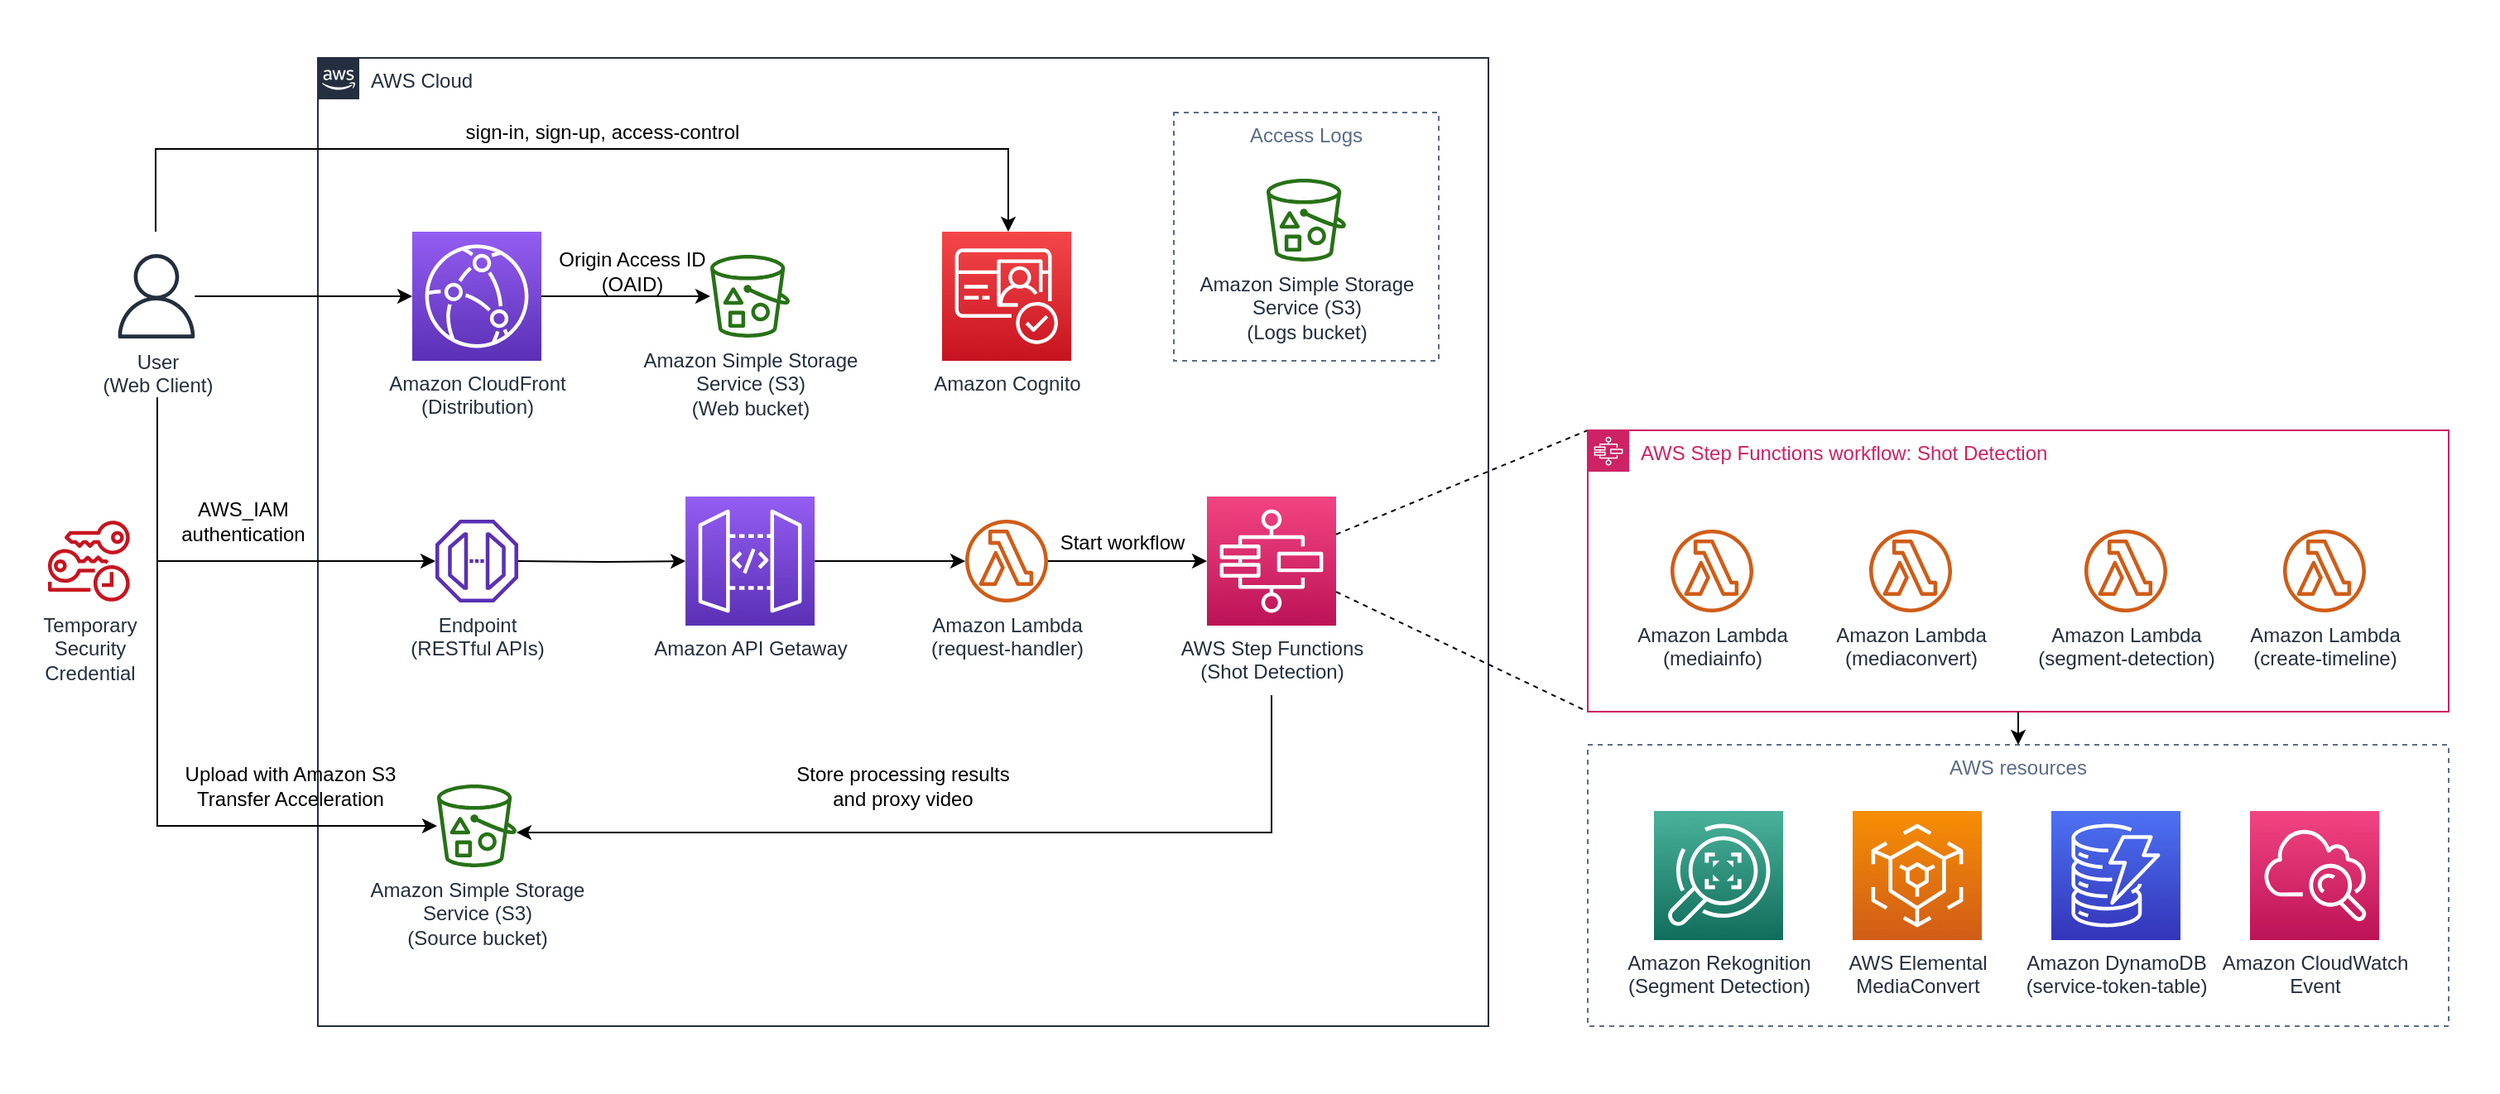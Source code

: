 <mxfile version="12.4.8" type="device" pages="4"><diagram id="g7PmM7MKQUHygIA_ZsRm" name="architecture"><mxGraphModel dx="2036" dy="566" grid="1" gridSize="10" guides="1" tooltips="1" connect="1" arrows="1" fold="1" page="1" pageScale="1" pageWidth="850" pageHeight="1100" math="0" shadow="0"><root><mxCell id="0"/><mxCell id="1" parent="0"/><mxCell id="hk7vDfr0uYJjA8-gVuU9-46" value="" style="rounded=0;whiteSpace=wrap;html=1;shadow=0;strokeColor=none;" parent="1" vertex="1"><mxGeometry x="-289" y="180" width="1509" height="660" as="geometry"/></mxCell><mxCell id="hk7vDfr0uYJjA8-gVuU9-10" value="AWS Cloud" style="points=[[0,0],[0.25,0],[0.5,0],[0.75,0],[1,0],[1,0.25],[1,0.5],[1,0.75],[1,1],[0.75,1],[0.5,1],[0.25,1],[0,1],[0,0.75],[0,0.5],[0,0.25]];outlineConnect=0;gradientColor=none;html=1;whiteSpace=wrap;fontSize=12;fontStyle=0;shape=mxgraph.aws4.group;grIcon=mxgraph.aws4.group_aws_cloud_alt;strokeColor=#232F3E;fillColor=none;verticalAlign=top;align=left;spacingLeft=30;fontColor=#232F3E;dashed=0;" parent="1" vertex="1"><mxGeometry x="-97" y="215" width="707" height="585" as="geometry"/></mxCell><mxCell id="hk7vDfr0uYJjA8-gVuU9-2" value="Amazon Simple Storage&lt;br&gt;Service (S3)&lt;br&gt;(Web bucket)" style="outlineConnect=0;fontColor=#232F3E;gradientColor=none;fillColor=#277116;strokeColor=none;dashed=0;verticalLabelPosition=bottom;verticalAlign=top;align=center;html=1;fontSize=12;fontStyle=0;aspect=fixed;pointerEvents=1;shape=mxgraph.aws4.bucket_with_objects;" parent="1" vertex="1"><mxGeometry x="140" y="334" width="48.08" height="50" as="geometry"/></mxCell><mxCell id="hk7vDfr0uYJjA8-gVuU9-32" style="edgeStyle=orthogonalEdgeStyle;rounded=0;orthogonalLoop=1;jettySize=auto;html=1;" parent="1" target="hk7vDfr0uYJjA8-gVuU9-18" edge="1"><mxGeometry relative="1" as="geometry"><mxPoint x="24" y="519" as="sourcePoint"/></mxGeometry></mxCell><mxCell id="hk7vDfr0uYJjA8-gVuU9-6" value="Temporary&lt;br&gt;Security&lt;br&gt;Credential" style="outlineConnect=0;fontColor=#232F3E;gradientColor=none;fillColor=#C7131F;strokeColor=none;dashed=0;verticalLabelPosition=bottom;verticalAlign=top;align=center;html=1;fontSize=12;fontStyle=0;aspect=fixed;pointerEvents=1;shape=mxgraph.aws4.temporary_security_credential;" parent="1" vertex="1"><mxGeometry x="-260" y="494" width="49.36" height="50" as="geometry"/></mxCell><mxCell id="hk7vDfr0uYJjA8-gVuU9-38" style="edgeStyle=orthogonalEdgeStyle;rounded=0;orthogonalLoop=1;jettySize=auto;html=1;" parent="1" source="hk7vDfr0uYJjA8-gVuU9-9" edge="1"><mxGeometry relative="1" as="geometry"><mxPoint x="440" y="519" as="targetPoint"/></mxGeometry></mxCell><mxCell id="hk7vDfr0uYJjA8-gVuU9-9" value="Amazon Lambda&lt;br&gt;(request-handler)" style="outlineConnect=0;fontColor=#232F3E;gradientColor=none;fillColor=#D05C17;strokeColor=none;dashed=0;verticalLabelPosition=bottom;verticalAlign=top;align=center;html=1;fontSize=12;fontStyle=0;aspect=fixed;pointerEvents=1;shape=mxgraph.aws4.lambda_function;" parent="1" vertex="1"><mxGeometry x="294" y="494" width="50" height="50" as="geometry"/></mxCell><mxCell id="hk7vDfr0uYJjA8-gVuU9-12" value="" style="group" parent="1" vertex="1" connectable="0"><mxGeometry x="420" y="248" width="160" height="150" as="geometry"/></mxCell><mxCell id="hk7vDfr0uYJjA8-gVuU9-5" value="Amazon Simple Storage&lt;br&gt;Service (S3)&lt;br&gt;(Logs bucket)" style="outlineConnect=0;fontColor=#232F3E;gradientColor=none;fillColor=#277116;strokeColor=none;dashed=0;verticalLabelPosition=bottom;verticalAlign=top;align=center;html=1;fontSize=12;fontStyle=0;aspect=fixed;pointerEvents=1;shape=mxgraph.aws4.bucket_with_objects;" parent="hk7vDfr0uYJjA8-gVuU9-12" vertex="1"><mxGeometry x="55.96" y="40" width="48.08" height="50" as="geometry"/></mxCell><mxCell id="hk7vDfr0uYJjA8-gVuU9-11" value="Access Logs" style="fillColor=none;strokeColor=#5A6C86;dashed=1;verticalAlign=top;fontStyle=0;fontColor=#5A6C86;" parent="hk7vDfr0uYJjA8-gVuU9-12" vertex="1"><mxGeometry width="160" height="150" as="geometry"/></mxCell><mxCell id="hk7vDfr0uYJjA8-gVuU9-14" value="Endpoint&lt;br&gt;(RESTful APIs)" style="outlineConnect=0;fontColor=#232F3E;gradientColor=none;fillColor=#5A30B5;strokeColor=none;dashed=0;verticalLabelPosition=bottom;verticalAlign=top;align=center;html=1;fontSize=12;fontStyle=0;aspect=fixed;pointerEvents=1;shape=mxgraph.aws4.endpoint;" parent="1" vertex="1"><mxGeometry x="-26" y="494" width="50" height="50" as="geometry"/></mxCell><mxCell id="hk7vDfr0uYJjA8-gVuU9-27" style="edgeStyle=orthogonalEdgeStyle;rounded=0;orthogonalLoop=1;jettySize=auto;html=1;" parent="1" source="hk7vDfr0uYJjA8-gVuU9-15" target="hk7vDfr0uYJjA8-gVuU9-2" edge="1"><mxGeometry relative="1" as="geometry"/></mxCell><mxCell id="hk7vDfr0uYJjA8-gVuU9-15" value="Amazon CloudFront&lt;br&gt;(Distribution)" style="outlineConnect=0;fontColor=#232F3E;gradientColor=#945DF2;gradientDirection=north;fillColor=#5A30B5;strokeColor=#ffffff;dashed=0;verticalLabelPosition=bottom;verticalAlign=top;align=center;html=1;fontSize=12;fontStyle=0;aspect=fixed;shape=mxgraph.aws4.resourceIcon;resIcon=mxgraph.aws4.cloudfront;" parent="1" vertex="1"><mxGeometry x="-40" y="320" width="78" height="78" as="geometry"/></mxCell><mxCell id="hk7vDfr0uYJjA8-gVuU9-37" style="edgeStyle=orthogonalEdgeStyle;rounded=0;orthogonalLoop=1;jettySize=auto;html=1;" parent="1" source="hk7vDfr0uYJjA8-gVuU9-18" target="hk7vDfr0uYJjA8-gVuU9-9" edge="1"><mxGeometry relative="1" as="geometry"/></mxCell><mxCell id="hk7vDfr0uYJjA8-gVuU9-18" value="Amazon API Getaway" style="outlineConnect=0;fontColor=#232F3E;gradientColor=#945DF2;gradientDirection=north;fillColor=#5A30B5;strokeColor=#ffffff;dashed=0;verticalLabelPosition=bottom;verticalAlign=top;align=center;html=1;fontSize=12;fontStyle=0;aspect=fixed;shape=mxgraph.aws4.resourceIcon;resIcon=mxgraph.aws4.api_gateway;" parent="1" vertex="1"><mxGeometry x="125.04" y="480" width="78" height="78" as="geometry"/></mxCell><mxCell id="hk7vDfr0uYJjA8-gVuU9-19" value="Amazon Cognito" style="outlineConnect=0;fontColor=#232F3E;gradientColor=#F54749;gradientDirection=north;fillColor=#C7131F;strokeColor=#ffffff;dashed=0;verticalLabelPosition=bottom;verticalAlign=top;align=center;html=1;fontSize=12;fontStyle=0;aspect=fixed;shape=mxgraph.aws4.resourceIcon;resIcon=mxgraph.aws4.cognito;" parent="1" vertex="1"><mxGeometry x="280" y="320" width="78" height="78" as="geometry"/></mxCell><mxCell id="hk7vDfr0uYJjA8-gVuU9-26" style="edgeStyle=orthogonalEdgeStyle;rounded=0;orthogonalLoop=1;jettySize=auto;html=1;" parent="1" source="hk7vDfr0uYJjA8-gVuU9-23" target="hk7vDfr0uYJjA8-gVuU9-15" edge="1"><mxGeometry relative="1" as="geometry"/></mxCell><mxCell id="hk7vDfr0uYJjA8-gVuU9-30" value="" style="edgeStyle=orthogonalEdgeStyle;rounded=0;orthogonalLoop=1;jettySize=auto;html=1;" parent="1" target="hk7vDfr0uYJjA8-gVuU9-19" edge="1"><mxGeometry relative="1" as="geometry"><mxPoint x="-195" y="320" as="sourcePoint"/><mxPoint x="-140" y="230" as="targetPoint"/><Array as="points"><mxPoint x="-195" y="270"/><mxPoint x="320" y="270"/></Array></mxGeometry></mxCell><mxCell id="hk7vDfr0uYJjA8-gVuU9-36" style="edgeStyle=orthogonalEdgeStyle;rounded=0;orthogonalLoop=1;jettySize=auto;html=1;" parent="1" target="hk7vDfr0uYJjA8-gVuU9-14" edge="1"><mxGeometry relative="1" as="geometry"><mxPoint x="-194" y="420" as="sourcePoint"/><Array as="points"><mxPoint x="-194" y="519"/></Array></mxGeometry></mxCell><mxCell id="hk7vDfr0uYJjA8-gVuU9-44" style="edgeStyle=orthogonalEdgeStyle;rounded=0;orthogonalLoop=1;jettySize=auto;html=1;" parent="1" target="hk7vDfr0uYJjA8-gVuU9-33" edge="1"><mxGeometry relative="1" as="geometry"><mxPoint x="-194" y="430" as="sourcePoint"/><Array as="points"><mxPoint x="-194" y="679"/></Array></mxGeometry></mxCell><mxCell id="hk7vDfr0uYJjA8-gVuU9-23" value="User&lt;br&gt;(Web Client)" style="outlineConnect=0;fontColor=#232F3E;gradientColor=none;fillColor=#232F3E;strokeColor=none;dashed=0;verticalLabelPosition=bottom;verticalAlign=top;align=center;html=1;fontSize=12;fontStyle=0;aspect=fixed;pointerEvents=1;shape=mxgraph.aws4.user;" parent="1" vertex="1"><mxGeometry x="-220" y="333.5" width="51" height="51" as="geometry"/></mxCell><mxCell id="hk7vDfr0uYJjA8-gVuU9-33" value="Amazon Simple Storage&lt;br&gt;Service (S3)&lt;br&gt;(Source bucket)" style="outlineConnect=0;fontColor=#232F3E;gradientColor=none;fillColor=#277116;strokeColor=none;dashed=0;verticalLabelPosition=bottom;verticalAlign=top;align=center;html=1;fontSize=12;fontStyle=0;aspect=fixed;pointerEvents=1;shape=mxgraph.aws4.bucket_with_objects;" parent="1" vertex="1"><mxGeometry x="-25.04" y="654" width="48.08" height="50" as="geometry"/></mxCell><mxCell id="hk7vDfr0uYJjA8-gVuU9-47" value="sign-in, sign-up, access-control" style="text;html=1;strokeColor=none;fillColor=none;align=center;verticalAlign=middle;whiteSpace=wrap;rounded=0;shadow=0;" parent="1" vertex="1"><mxGeometry x="-60" y="250" width="270" height="20" as="geometry"/></mxCell><mxCell id="hk7vDfr0uYJjA8-gVuU9-48" value="Origin Access ID&lt;br&gt;(OAID)" style="text;html=1;strokeColor=none;fillColor=none;align=center;verticalAlign=middle;whiteSpace=wrap;rounded=0;shadow=0;" parent="1" vertex="1"><mxGeometry x="38" y="334" width="110" height="20" as="geometry"/></mxCell><mxCell id="hk7vDfr0uYJjA8-gVuU9-50" value="AWS_IAM&lt;br&gt;authentication" style="text;html=1;strokeColor=none;fillColor=none;align=center;verticalAlign=middle;whiteSpace=wrap;rounded=0;shadow=0;" parent="1" vertex="1"><mxGeometry x="-187" y="480" width="90" height="30" as="geometry"/></mxCell><mxCell id="hk7vDfr0uYJjA8-gVuU9-51" value="Upload with Amazon S3 Transfer Acceleration" style="text;html=1;strokeColor=none;fillColor=none;align=center;verticalAlign=middle;whiteSpace=wrap;rounded=0;shadow=0;" parent="1" vertex="1"><mxGeometry x="-187" y="640" width="147" height="30" as="geometry"/></mxCell><mxCell id="hk7vDfr0uYJjA8-gVuU9-52" value="Start workflow" style="text;html=1;strokeColor=none;fillColor=none;align=center;verticalAlign=middle;whiteSpace=wrap;rounded=0;shadow=0;" parent="1" vertex="1"><mxGeometry x="344" y="492.5" width="90" height="30" as="geometry"/></mxCell><mxCell id="hk7vDfr0uYJjA8-gVuU9-54" value="Store processing results and proxy video" style="text;html=1;strokeColor=none;fillColor=none;align=center;verticalAlign=middle;whiteSpace=wrap;rounded=0;shadow=0;" parent="1" vertex="1"><mxGeometry x="183" y="640" width="147" height="30" as="geometry"/></mxCell><mxCell id="8N_jLe-al9D3hpJ5IYqV-3" style="edgeStyle=orthogonalEdgeStyle;rounded=0;orthogonalLoop=1;jettySize=auto;html=1;entryX=0.999;entryY=0.58;entryDx=0;entryDy=0;entryPerimeter=0;" parent="1" target="hk7vDfr0uYJjA8-gVuU9-33" edge="1"><mxGeometry relative="1" as="geometry"><mxPoint x="479" y="600" as="sourcePoint"/><Array as="points"><mxPoint x="479" y="683"/></Array></mxGeometry></mxCell><mxCell id="8N_jLe-al9D3hpJ5IYqV-2" value="AWS Step Functions&lt;br&gt;(Shot Detection)" style="outlineConnect=0;fontColor=#232F3E;gradientColor=#F34482;gradientDirection=north;fillColor=#BC1356;strokeColor=#ffffff;dashed=0;verticalLabelPosition=bottom;verticalAlign=top;align=center;html=1;fontSize=12;fontStyle=0;aspect=fixed;shape=mxgraph.aws4.resourceIcon;resIcon=mxgraph.aws4.step_functions;" parent="1" vertex="1"><mxGeometry x="440" y="480" width="78" height="78" as="geometry"/></mxCell><mxCell id="O5y08yLKzLmpcgH9cDe8-3" value="" style="endArrow=none;dashed=1;html=1;entryX=0;entryY=0;entryDx=0;entryDy=0;" parent="1" source="8N_jLe-al9D3hpJ5IYqV-2" target="8N_jLe-al9D3hpJ5IYqV-4" edge="1"><mxGeometry width="50" height="50" relative="1" as="geometry"><mxPoint x="560" y="500" as="sourcePoint"/><mxPoint x="610" y="450" as="targetPoint"/></mxGeometry></mxCell><mxCell id="O5y08yLKzLmpcgH9cDe8-4" value="" style="endArrow=none;dashed=1;html=1;entryX=0;entryY=1;entryDx=0;entryDy=0;" parent="1" source="8N_jLe-al9D3hpJ5IYqV-2" target="8N_jLe-al9D3hpJ5IYqV-4" edge="1"><mxGeometry width="50" height="50" relative="1" as="geometry"><mxPoint x="528" y="512.869" as="sourcePoint"/><mxPoint x="680" y="450" as="targetPoint"/></mxGeometry></mxCell><mxCell id="YYH15fKfrUUa8MkUEQJR-3" value="" style="group" parent="1" vertex="1" connectable="0"><mxGeometry x="670" y="630" width="520" height="170" as="geometry"/></mxCell><mxCell id="YYH15fKfrUUa8MkUEQJR-2" value="AWS resources" style="fillColor=none;strokeColor=#5A6C86;dashed=1;verticalAlign=top;fontStyle=0;fontColor=#5A6C86;" parent="YYH15fKfrUUa8MkUEQJR-3" vertex="1"><mxGeometry width="520" height="170" as="geometry"/></mxCell><mxCell id="EBXCSYRnH9Whavn23_g3-1" value="Amazon DynamoDB&lt;br&gt;(service-token-table)" style="outlineConnect=0;fontColor=#232F3E;gradientColor=#4D72F3;gradientDirection=north;fillColor=#3334B9;strokeColor=#ffffff;dashed=0;verticalLabelPosition=bottom;verticalAlign=top;align=center;html=1;fontSize=12;fontStyle=0;aspect=fixed;shape=mxgraph.aws4.resourceIcon;resIcon=mxgraph.aws4.dynamodb;" parent="YYH15fKfrUUa8MkUEQJR-3" vertex="1"><mxGeometry x="280" y="40" width="78" height="78" as="geometry"/></mxCell><mxCell id="EBXCSYRnH9Whavn23_g3-2" value="AWS Elemental&lt;br&gt;MediaConvert" style="outlineConnect=0;fontColor=#232F3E;gradientColor=#F78E04;gradientDirection=north;fillColor=#D05C17;strokeColor=#ffffff;dashed=0;verticalLabelPosition=bottom;verticalAlign=top;align=center;html=1;fontSize=12;fontStyle=0;aspect=fixed;shape=mxgraph.aws4.resourceIcon;resIcon=mxgraph.aws4.elemental_mediaconvert;" parent="YYH15fKfrUUa8MkUEQJR-3" vertex="1"><mxGeometry x="160" y="40" width="78" height="78" as="geometry"/></mxCell><mxCell id="EBXCSYRnH9Whavn23_g3-3" value="Amazon CloudWatch&lt;br&gt;Event" style="outlineConnect=0;fontColor=#232F3E;gradientColor=#F34482;gradientDirection=north;fillColor=#BC1356;strokeColor=#ffffff;dashed=0;verticalLabelPosition=bottom;verticalAlign=top;align=center;html=1;fontSize=12;fontStyle=0;aspect=fixed;shape=mxgraph.aws4.resourceIcon;resIcon=mxgraph.aws4.cloudwatch;" parent="YYH15fKfrUUa8MkUEQJR-3" vertex="1"><mxGeometry x="400" y="40" width="78" height="78" as="geometry"/></mxCell><mxCell id="YYH15fKfrUUa8MkUEQJR-1" value="Amazon Rekognition&lt;br&gt;(Segment Detection)" style="outlineConnect=0;fontColor=#232F3E;gradientColor=#4AB29A;gradientDirection=north;fillColor=#116D5B;strokeColor=#ffffff;dashed=0;verticalLabelPosition=bottom;verticalAlign=top;align=center;html=1;fontSize=12;fontStyle=0;aspect=fixed;shape=mxgraph.aws4.resourceIcon;resIcon=mxgraph.aws4.rekognition;" parent="YYH15fKfrUUa8MkUEQJR-3" vertex="1"><mxGeometry x="40" y="40" width="78" height="78" as="geometry"/></mxCell><mxCell id="YYH15fKfrUUa8MkUEQJR-4" value="" style="group" parent="1" vertex="1" connectable="0"><mxGeometry x="670" y="440" width="520" height="170" as="geometry"/></mxCell><mxCell id="O5y08yLKzLmpcgH9cDe8-1" value="" style="group" parent="YYH15fKfrUUa8MkUEQJR-4" vertex="1" connectable="0"><mxGeometry width="520" height="170" as="geometry"/></mxCell><mxCell id="8N_jLe-al9D3hpJ5IYqV-4" value="AWS Step Functions workflow: Shot Detection" style="points=[[0,0],[0.25,0],[0.5,0],[0.75,0],[1,0],[1,0.25],[1,0.5],[1,0.75],[1,1],[0.75,1],[0.5,1],[0.25,1],[0,1],[0,0.75],[0,0.5],[0,0.25]];outlineConnect=0;gradientColor=none;html=1;whiteSpace=wrap;fontSize=12;fontStyle=0;shape=mxgraph.aws4.group;grIcon=mxgraph.aws4.group_aws_step_functions_workflow;strokeColor=#CD2264;fillColor=none;verticalAlign=top;align=left;spacingLeft=30;fontColor=#CD2264;dashed=0;" parent="O5y08yLKzLmpcgH9cDe8-1" vertex="1"><mxGeometry width="520" height="170" as="geometry"/></mxCell><mxCell id="8N_jLe-al9D3hpJ5IYqV-5" value="Amazon Lambda&lt;br&gt;(mediainfo)" style="outlineConnect=0;fontColor=#232F3E;gradientColor=none;fillColor=#D05C17;strokeColor=none;dashed=0;verticalLabelPosition=bottom;verticalAlign=top;align=center;html=1;fontSize=12;fontStyle=0;aspect=fixed;pointerEvents=1;shape=mxgraph.aws4.lambda_function;" parent="O5y08yLKzLmpcgH9cDe8-1" vertex="1"><mxGeometry x="50" y="60" width="50" height="50" as="geometry"/></mxCell><mxCell id="8N_jLe-al9D3hpJ5IYqV-6" value="Amazon Lambda&lt;br&gt;(mediaconvert)" style="outlineConnect=0;fontColor=#232F3E;gradientColor=none;fillColor=#D05C17;strokeColor=none;dashed=0;verticalLabelPosition=bottom;verticalAlign=top;align=center;html=1;fontSize=12;fontStyle=0;aspect=fixed;pointerEvents=1;shape=mxgraph.aws4.lambda_function;" parent="O5y08yLKzLmpcgH9cDe8-1" vertex="1"><mxGeometry x="170" y="60" width="50" height="50" as="geometry"/></mxCell><mxCell id="8N_jLe-al9D3hpJ5IYqV-7" value="Amazon Lambda&lt;br&gt;(segment-detection)" style="outlineConnect=0;fontColor=#232F3E;gradientColor=none;fillColor=#D05C17;strokeColor=none;dashed=0;verticalLabelPosition=bottom;verticalAlign=top;align=center;html=1;fontSize=12;fontStyle=0;aspect=fixed;pointerEvents=1;shape=mxgraph.aws4.lambda_function;" parent="O5y08yLKzLmpcgH9cDe8-1" vertex="1"><mxGeometry x="300" y="60" width="50" height="50" as="geometry"/></mxCell><mxCell id="8N_jLe-al9D3hpJ5IYqV-8" value="Amazon Lambda&lt;br&gt;(create-timeline)" style="outlineConnect=0;fontColor=#232F3E;gradientColor=none;fillColor=#D05C17;strokeColor=none;dashed=0;verticalLabelPosition=bottom;verticalAlign=top;align=center;html=1;fontSize=12;fontStyle=0;aspect=fixed;pointerEvents=1;shape=mxgraph.aws4.lambda_function;" parent="O5y08yLKzLmpcgH9cDe8-1" vertex="1"><mxGeometry x="420" y="60" width="50" height="50" as="geometry"/></mxCell><mxCell id="YYH15fKfrUUa8MkUEQJR-5" style="edgeStyle=none;rounded=0;orthogonalLoop=1;jettySize=auto;html=1;exitX=0.5;exitY=1;exitDx=0;exitDy=0;entryX=0.5;entryY=0;entryDx=0;entryDy=0;" parent="1" source="8N_jLe-al9D3hpJ5IYqV-4" target="YYH15fKfrUUa8MkUEQJR-2" edge="1"><mxGeometry relative="1" as="geometry"/></mxCell></root></mxGraphModel></diagram><diagram name="architecture-service-integration" id="Nw2RT-lFqe2cUXYnXfyB"><mxGraphModel dx="2036" dy="566" grid="1" gridSize="10" guides="1" tooltips="1" connect="1" arrows="1" fold="1" page="1" pageScale="1" pageWidth="850" pageHeight="1100" math="0" shadow="0"><root><mxCell id="X8fZMejwkwmggvs_YJ1t-0"/><mxCell id="X8fZMejwkwmggvs_YJ1t-1" parent="X8fZMejwkwmggvs_YJ1t-0"/><mxCell id="mqx5JAPh4a725uA-ct2I-0" value="" style="rounded=0;whiteSpace=wrap;html=1;shadow=0;strokeColor=none;" parent="X8fZMejwkwmggvs_YJ1t-1" vertex="1"><mxGeometry x="396.25" y="160" width="610" height="580" as="geometry"/></mxCell><mxCell id="X8fZMejwkwmggvs_YJ1t-2" value="" style="rounded=0;whiteSpace=wrap;html=1;shadow=0;strokeColor=none;" parent="X8fZMejwkwmggvs_YJ1t-1" vertex="1"><mxGeometry x="-240" y="160" width="610" height="580" as="geometry"/></mxCell><mxCell id="El8joGPlgpIW2_3g0873-2" style="rounded=0;orthogonalLoop=1;jettySize=auto;html=1;entryX=0.25;entryY=0;entryDx=0;entryDy=0;" parent="X8fZMejwkwmggvs_YJ1t-1" target="X8fZMejwkwmggvs_YJ1t-40" edge="1"><mxGeometry relative="1" as="geometry"><mxPoint x="-26" y="344" as="sourcePoint"/></mxGeometry></mxCell><mxCell id="El8joGPlgpIW2_3g0873-3" style="edgeStyle=orthogonalEdgeStyle;rounded=0;orthogonalLoop=1;jettySize=auto;html=1;exitX=0.75;exitY=0;exitDx=0;exitDy=0;" parent="X8fZMejwkwmggvs_YJ1t-1" source="X8fZMejwkwmggvs_YJ1t-40" edge="1"><mxGeometry relative="1" as="geometry"><mxPoint x="120" y="344" as="targetPoint"/></mxGeometry></mxCell><mxCell id="X8fZMejwkwmggvs_YJ1t-40" value="Step Functions Service Integration" style="fillColor=none;strokeColor=#5A6C86;dashed=1;verticalAlign=top;fontStyle=0;fontColor=#5A6C86;" parent="X8fZMejwkwmggvs_YJ1t-1" vertex="1"><mxGeometry x="-98" y="389.67" width="291" height="320" as="geometry"/></mxCell><mxCell id="X8fZMejwkwmggvs_YJ1t-41" value="Amazon DynamoDB&lt;br&gt;(service-token-table)" style="outlineConnect=0;fontColor=#232F3E;gradientColor=#4D72F3;gradientDirection=north;fillColor=#3334B9;strokeColor=#ffffff;dashed=0;verticalLabelPosition=bottom;verticalAlign=top;align=center;html=1;fontSize=12;fontStyle=0;aspect=fixed;shape=mxgraph.aws4.resourceIcon;resIcon=mxgraph.aws4.dynamodb;" parent="X8fZMejwkwmggvs_YJ1t-1" vertex="1"><mxGeometry x="68.5" y="429.67" width="78" height="78" as="geometry"/></mxCell><mxCell id="X8fZMejwkwmggvs_YJ1t-42" style="edgeStyle=orthogonalEdgeStyle;rounded=0;orthogonalLoop=1;jettySize=auto;html=1;" parent="X8fZMejwkwmggvs_YJ1t-1" source="X8fZMejwkwmggvs_YJ1t-43" edge="1"><mxGeometry relative="1" as="geometry"><mxPoint x="107.5" y="549.67" as="targetPoint"/></mxGeometry></mxCell><mxCell id="X8fZMejwkwmggvs_YJ1t-43" value="Amazon Lambda&lt;br&gt;(status-updater)" style="outlineConnect=0;fontColor=#232F3E;gradientColor=none;fillColor=#D05C17;strokeColor=none;dashed=0;verticalLabelPosition=bottom;verticalAlign=top;align=center;html=1;fontSize=12;fontStyle=0;aspect=fixed;pointerEvents=1;shape=mxgraph.aws4.lambda_function;" parent="X8fZMejwkwmggvs_YJ1t-1" vertex="1"><mxGeometry x="82.5" y="593.67" width="50" height="50" as="geometry"/></mxCell><mxCell id="X8fZMejwkwmggvs_YJ1t-44" style="edgeStyle=orthogonalEdgeStyle;rounded=0;orthogonalLoop=1;jettySize=auto;html=1;" parent="X8fZMejwkwmggvs_YJ1t-1" target="X8fZMejwkwmggvs_YJ1t-47" edge="1"><mxGeometry relative="1" as="geometry"><mxPoint x="-12.5" y="549.67" as="sourcePoint"/></mxGeometry></mxCell><mxCell id="X8fZMejwkwmggvs_YJ1t-45" value="AWS Elemental&lt;br&gt;MediaConvert" style="outlineConnect=0;fontColor=#232F3E;gradientColor=#F78E04;gradientDirection=north;fillColor=#D05C17;strokeColor=#ffffff;dashed=0;verticalLabelPosition=bottom;verticalAlign=top;align=center;html=1;fontSize=12;fontStyle=0;aspect=fixed;shape=mxgraph.aws4.resourceIcon;resIcon=mxgraph.aws4.elemental_mediaconvert;" parent="X8fZMejwkwmggvs_YJ1t-1" vertex="1"><mxGeometry x="-51.5" y="429.67" width="78" height="78" as="geometry"/></mxCell><mxCell id="X8fZMejwkwmggvs_YJ1t-46" style="edgeStyle=orthogonalEdgeStyle;rounded=0;orthogonalLoop=1;jettySize=auto;html=1;" parent="X8fZMejwkwmggvs_YJ1t-1" source="X8fZMejwkwmggvs_YJ1t-47" target="X8fZMejwkwmggvs_YJ1t-43" edge="1"><mxGeometry relative="1" as="geometry"/></mxCell><mxCell id="X8fZMejwkwmggvs_YJ1t-47" value="Amazon CloudWatch&lt;br&gt;Event" style="outlineConnect=0;fontColor=#232F3E;gradientColor=#F34482;gradientDirection=north;fillColor=#BC1356;strokeColor=#ffffff;dashed=0;verticalLabelPosition=bottom;verticalAlign=top;align=center;html=1;fontSize=12;fontStyle=0;aspect=fixed;shape=mxgraph.aws4.resourceIcon;resIcon=mxgraph.aws4.cloudwatch;" parent="X8fZMejwkwmggvs_YJ1t-1" vertex="1"><mxGeometry x="-51.5" y="579.67" width="78" height="78" as="geometry"/></mxCell><mxCell id="xYy4Qe5g0OyBgwBo4sLC-2" value="AWS Step Functions workflow: Shot Detection" style="points=[[0,0],[0.25,0],[0.5,0],[0.75,0],[1,0],[1,0.25],[1,0.5],[1,0.75],[1,1],[0.75,1],[0.5,1],[0.25,1],[0,1],[0,0.75],[0,0.5],[0,0.25]];outlineConnect=0;gradientColor=none;html=1;whiteSpace=wrap;fontSize=12;fontStyle=0;shape=mxgraph.aws4.group;grIcon=mxgraph.aws4.group_aws_step_functions_workflow;strokeColor=#CD2264;fillColor=none;verticalAlign=top;align=left;spacingLeft=30;fontColor=#CD2264;dashed=0;" parent="X8fZMejwkwmggvs_YJ1t-1" vertex="1"><mxGeometry x="-212.5" y="190" width="552.5" height="170" as="geometry"/></mxCell><mxCell id="xYy4Qe5g0OyBgwBo4sLC-3" value="Amazon Lambda&lt;br&gt;(mediainfo)" style="outlineConnect=0;fontColor=#232F3E;gradientColor=none;fillColor=#D05C17;strokeColor=none;dashed=0;verticalLabelPosition=bottom;verticalAlign=top;align=center;html=1;fontSize=12;fontStyle=0;aspect=fixed;pointerEvents=1;shape=mxgraph.aws4.lambda_function;" parent="X8fZMejwkwmggvs_YJ1t-1" vertex="1"><mxGeometry x="-162.5" y="250" width="50" height="50" as="geometry"/></mxCell><mxCell id="xYy4Qe5g0OyBgwBo4sLC-4" value="Amazon Lambda&lt;br&gt;(mediaconvert)" style="outlineConnect=0;fontColor=#232F3E;gradientColor=none;fillColor=#D05C17;strokeColor=none;dashed=0;verticalLabelPosition=bottom;verticalAlign=top;align=center;html=1;fontSize=12;fontStyle=0;aspect=fixed;pointerEvents=1;shape=mxgraph.aws4.lambda_function;" parent="X8fZMejwkwmggvs_YJ1t-1" vertex="1"><mxGeometry x="-42.5" y="250" width="50" height="50" as="geometry"/></mxCell><mxCell id="xYy4Qe5g0OyBgwBo4sLC-5" value="Amazon Lambda&lt;br&gt;(segment-detection)" style="outlineConnect=0;fontColor=#232F3E;gradientColor=none;fillColor=#D05C17;strokeColor=none;dashed=0;verticalLabelPosition=bottom;verticalAlign=top;align=center;html=1;fontSize=12;fontStyle=0;aspect=fixed;pointerEvents=1;shape=mxgraph.aws4.lambda_function;" parent="X8fZMejwkwmggvs_YJ1t-1" vertex="1"><mxGeometry x="96.5" y="250" width="50" height="50" as="geometry"/></mxCell><mxCell id="xYy4Qe5g0OyBgwBo4sLC-6" value="Amazon Lambda&lt;br&gt;(create-timeline)" style="outlineConnect=0;fontColor=#232F3E;gradientColor=none;fillColor=#D05C17;strokeColor=none;dashed=0;verticalLabelPosition=bottom;verticalAlign=top;align=center;html=1;fontSize=12;fontStyle=0;aspect=fixed;pointerEvents=1;shape=mxgraph.aws4.lambda_function;" parent="X8fZMejwkwmggvs_YJ1t-1" vertex="1"><mxGeometry x="230" y="250" width="50" height="50" as="geometry"/></mxCell><mxCell id="xYy4Qe5g0OyBgwBo4sLC-8" value="AWS Step Functions workflow: Shot Detection" style="points=[[0,0],[0.25,0],[0.5,0],[0.75,0],[1,0],[1,0.25],[1,0.5],[1,0.75],[1,1],[0.75,1],[0.5,1],[0.25,1],[0,1],[0,0.75],[0,0.5],[0,0.25]];outlineConnect=0;gradientColor=none;html=1;whiteSpace=wrap;fontSize=12;fontStyle=0;shape=mxgraph.aws4.group;grIcon=mxgraph.aws4.group_aws_step_functions_workflow;strokeColor=#CD2264;fillColor=none;verticalAlign=top;align=left;spacingLeft=30;fontColor=#CD2264;dashed=0;" parent="X8fZMejwkwmggvs_YJ1t-1" vertex="1"><mxGeometry x="420" y="190" width="562.5" height="170" as="geometry"/></mxCell><mxCell id="xYy4Qe5g0OyBgwBo4sLC-9" value="Amazon Lambda&lt;br&gt;(mediainfo)" style="outlineConnect=0;fontColor=#232F3E;gradientColor=none;fillColor=#D05C17;strokeColor=none;dashed=0;verticalLabelPosition=bottom;verticalAlign=top;align=center;html=1;fontSize=12;fontStyle=0;aspect=fixed;pointerEvents=1;shape=mxgraph.aws4.lambda_function;" parent="X8fZMejwkwmggvs_YJ1t-1" vertex="1"><mxGeometry x="470" y="250" width="50" height="50" as="geometry"/></mxCell><mxCell id="xYy4Qe5g0OyBgwBo4sLC-10" value="Amazon Lambda&lt;br&gt;(mediaconvert)" style="outlineConnect=0;fontColor=#232F3E;gradientColor=none;fillColor=#D05C17;strokeColor=none;dashed=0;verticalLabelPosition=bottom;verticalAlign=top;align=center;html=1;fontSize=12;fontStyle=0;aspect=fixed;pointerEvents=1;shape=mxgraph.aws4.lambda_function;" parent="X8fZMejwkwmggvs_YJ1t-1" vertex="1"><mxGeometry x="600" y="250" width="50" height="50" as="geometry"/></mxCell><mxCell id="xYy4Qe5g0OyBgwBo4sLC-15" style="edgeStyle=orthogonalEdgeStyle;rounded=0;orthogonalLoop=1;jettySize=auto;html=1;entryX=0.25;entryY=0;entryDx=0;entryDy=0;" parent="X8fZMejwkwmggvs_YJ1t-1" target="xYy4Qe5g0OyBgwBo4sLC-14" edge="1"><mxGeometry relative="1" as="geometry"><mxPoint x="764" y="344" as="sourcePoint"/></mxGeometry></mxCell><mxCell id="xYy4Qe5g0OyBgwBo4sLC-11" value="Amazon Lambda&lt;br&gt;(segment-detection)" style="outlineConnect=0;fontColor=#232F3E;gradientColor=none;fillColor=#D05C17;strokeColor=none;dashed=0;verticalLabelPosition=bottom;verticalAlign=top;align=center;html=1;fontSize=12;fontStyle=0;aspect=fixed;pointerEvents=1;shape=mxgraph.aws4.lambda_function;" parent="X8fZMejwkwmggvs_YJ1t-1" vertex="1"><mxGeometry x="739" y="250" width="50" height="50" as="geometry"/></mxCell><mxCell id="xYy4Qe5g0OyBgwBo4sLC-12" value="Amazon Lambda&lt;br&gt;(create-timeline)" style="outlineConnect=0;fontColor=#232F3E;gradientColor=none;fillColor=#D05C17;strokeColor=none;dashed=0;verticalLabelPosition=bottom;verticalAlign=top;align=center;html=1;fontSize=12;fontStyle=0;aspect=fixed;pointerEvents=1;shape=mxgraph.aws4.lambda_function;" parent="X8fZMejwkwmggvs_YJ1t-1" vertex="1"><mxGeometry x="885" y="250" width="50" height="50" as="geometry"/></mxCell><mxCell id="xNE5tZV7S6mdf-Yg-j8w-0" value="" style="group" parent="X8fZMejwkwmggvs_YJ1t-1" vertex="1" connectable="0"><mxGeometry x="696.5" y="389.67" width="281" height="320" as="geometry"/></mxCell><mxCell id="X8fZMejwkwmggvs_YJ1t-49" style="edgeStyle=orthogonalEdgeStyle;rounded=0;orthogonalLoop=1;jettySize=auto;html=1;" parent="xNE5tZV7S6mdf-Yg-j8w-0" target="X8fZMejwkwmggvs_YJ1t-51" edge="1"><mxGeometry relative="1" as="geometry"><mxPoint x="85" y="160" as="sourcePoint"/></mxGeometry></mxCell><mxCell id="X8fZMejwkwmggvs_YJ1t-50" value="Amazon Rekognition&lt;br&gt;(Segment Detection)" style="outlineConnect=0;fontColor=#232F3E;gradientColor=#4AB29A;gradientDirection=north;fillColor=#116D5B;strokeColor=#ffffff;dashed=0;verticalLabelPosition=bottom;verticalAlign=top;align=center;html=1;fontSize=12;fontStyle=0;aspect=fixed;shape=mxgraph.aws4.resourceIcon;resIcon=mxgraph.aws4.rekognition;" parent="xNE5tZV7S6mdf-Yg-j8w-0" vertex="1"><mxGeometry x="46" y="40" width="78" height="78" as="geometry"/></mxCell><mxCell id="X8fZMejwkwmggvs_YJ1t-51" value="Amazon Simple&lt;br&gt;Notification Service" style="outlineConnect=0;fontColor=#232F3E;gradientColor=#F34482;gradientDirection=north;fillColor=#BC1356;strokeColor=#ffffff;dashed=0;verticalLabelPosition=bottom;verticalAlign=top;align=center;html=1;fontSize=12;fontStyle=0;aspect=fixed;shape=mxgraph.aws4.resourceIcon;resIcon=mxgraph.aws4.sns;" parent="xNE5tZV7S6mdf-Yg-j8w-0" vertex="1"><mxGeometry x="46" y="190" width="78" height="78" as="geometry"/></mxCell><mxCell id="X8fZMejwkwmggvs_YJ1t-52" value="Amazon DynamoDB&lt;br&gt;(service-token-table)" style="outlineConnect=0;fontColor=#232F3E;gradientColor=#4D72F3;gradientDirection=north;fillColor=#3334B9;strokeColor=#ffffff;dashed=0;verticalLabelPosition=bottom;verticalAlign=top;align=center;html=1;fontSize=12;fontStyle=0;aspect=fixed;shape=mxgraph.aws4.resourceIcon;resIcon=mxgraph.aws4.dynamodb;" parent="xNE5tZV7S6mdf-Yg-j8w-0" vertex="1"><mxGeometry x="166" y="40" width="78" height="78" as="geometry"/></mxCell><mxCell id="X8fZMejwkwmggvs_YJ1t-53" style="edgeStyle=orthogonalEdgeStyle;rounded=0;orthogonalLoop=1;jettySize=auto;html=1;" parent="xNE5tZV7S6mdf-Yg-j8w-0" source="X8fZMejwkwmggvs_YJ1t-54" edge="1"><mxGeometry relative="1" as="geometry"><mxPoint x="205" y="160" as="targetPoint"/></mxGeometry></mxCell><mxCell id="X8fZMejwkwmggvs_YJ1t-54" value="Amazon Lambda&lt;br&gt;(status-updater)" style="outlineConnect=0;fontColor=#232F3E;gradientColor=none;fillColor=#D05C17;strokeColor=none;dashed=0;verticalLabelPosition=bottom;verticalAlign=top;align=center;html=1;fontSize=12;fontStyle=0;aspect=fixed;pointerEvents=1;shape=mxgraph.aws4.lambda_function;" parent="xNE5tZV7S6mdf-Yg-j8w-0" vertex="1"><mxGeometry x="180" y="204" width="50" height="50" as="geometry"/></mxCell><mxCell id="X8fZMejwkwmggvs_YJ1t-55" style="edgeStyle=orthogonalEdgeStyle;rounded=0;orthogonalLoop=1;jettySize=auto;html=1;" parent="xNE5tZV7S6mdf-Yg-j8w-0" source="X8fZMejwkwmggvs_YJ1t-51" target="X8fZMejwkwmggvs_YJ1t-54" edge="1"><mxGeometry relative="1" as="geometry"/></mxCell><mxCell id="xYy4Qe5g0OyBgwBo4sLC-17" style="edgeStyle=orthogonalEdgeStyle;rounded=0;orthogonalLoop=1;jettySize=auto;html=1;exitX=0.75;exitY=0;exitDx=0;exitDy=0;" parent="X8fZMejwkwmggvs_YJ1t-1" source="xYy4Qe5g0OyBgwBo4sLC-14" edge="1"><mxGeometry relative="1" as="geometry"><mxPoint x="910" y="344" as="targetPoint"/></mxGeometry></mxCell><mxCell id="xYy4Qe5g0OyBgwBo4sLC-14" value="Step Functions Service Integration" style="fillColor=none;strokeColor=#5A6C86;dashed=1;verticalAlign=top;fontStyle=0;fontColor=#5A6C86;" parent="X8fZMejwkwmggvs_YJ1t-1" vertex="1"><mxGeometry x="691.5" y="389.67" width="291" height="320" as="geometry"/></mxCell><mxCell id="DD51penX1sJ09ArFekk--0" value="&lt;b&gt;1&lt;/b&gt;" style="ellipse;whiteSpace=wrap;html=1;aspect=fixed;" parent="X8fZMejwkwmggvs_YJ1t-1" vertex="1"><mxGeometry x="-98" y="350" width="30" height="30" as="geometry"/></mxCell><mxCell id="DD51penX1sJ09ArFekk--1" value="&lt;b&gt;2&lt;/b&gt;" style="ellipse;whiteSpace=wrap;html=1;aspect=fixed;" parent="X8fZMejwkwmggvs_YJ1t-1" vertex="1"><mxGeometry x="-62.5" y="350" width="30" height="30" as="geometry"/></mxCell><mxCell id="DD51penX1sJ09ArFekk--3" value="&lt;b&gt;3&lt;/b&gt;" style="ellipse;whiteSpace=wrap;html=1;aspect=fixed;" parent="X8fZMejwkwmggvs_YJ1t-1" vertex="1"><mxGeometry x="-51.5" y="546.67" width="30" height="30" as="geometry"/></mxCell><mxCell id="DD51penX1sJ09ArFekk--5" value="&lt;b&gt;4&lt;/b&gt;" style="ellipse;whiteSpace=wrap;html=1;aspect=fixed;" parent="X8fZMejwkwmggvs_YJ1t-1" vertex="1"><mxGeometry x="38.5" y="579.67" width="30" height="30" as="geometry"/></mxCell><mxCell id="DD51penX1sJ09ArFekk--6" value="&lt;b&gt;5&lt;/b&gt;" style="ellipse;whiteSpace=wrap;html=1;aspect=fixed;" parent="X8fZMejwkwmggvs_YJ1t-1" vertex="1"><mxGeometry x="120" y="549.67" width="30" height="30" as="geometry"/></mxCell><mxCell id="DD51penX1sJ09ArFekk--8" value="&lt;b&gt;6&lt;/b&gt;" style="ellipse;whiteSpace=wrap;html=1;aspect=fixed;" parent="X8fZMejwkwmggvs_YJ1t-1" vertex="1"><mxGeometry x="130" y="350" width="30" height="30" as="geometry"/></mxCell><mxCell id="DD51penX1sJ09ArFekk--9" value="&lt;b&gt;1&lt;/b&gt;" style="ellipse;whiteSpace=wrap;html=1;aspect=fixed;" parent="X8fZMejwkwmggvs_YJ1t-1" vertex="1"><mxGeometry x="691.5" y="350" width="30" height="30" as="geometry"/></mxCell><mxCell id="DD51penX1sJ09ArFekk--10" value="&lt;b&gt;2&lt;/b&gt;" style="ellipse;whiteSpace=wrap;html=1;aspect=fixed;" parent="X8fZMejwkwmggvs_YJ1t-1" vertex="1"><mxGeometry x="727" y="350" width="30" height="30" as="geometry"/></mxCell><mxCell id="DD51penX1sJ09ArFekk--11" value="&lt;b&gt;3&lt;/b&gt;" style="ellipse;whiteSpace=wrap;html=1;aspect=fixed;" parent="X8fZMejwkwmggvs_YJ1t-1" vertex="1"><mxGeometry x="738" y="546.67" width="30" height="30" as="geometry"/></mxCell><mxCell id="DD51penX1sJ09ArFekk--12" value="&lt;b&gt;4&lt;/b&gt;" style="ellipse;whiteSpace=wrap;html=1;aspect=fixed;" parent="X8fZMejwkwmggvs_YJ1t-1" vertex="1"><mxGeometry x="828" y="579.67" width="30" height="30" as="geometry"/></mxCell><mxCell id="DD51penX1sJ09ArFekk--13" value="&lt;b&gt;5&lt;/b&gt;" style="ellipse;whiteSpace=wrap;html=1;aspect=fixed;" parent="X8fZMejwkwmggvs_YJ1t-1" vertex="1"><mxGeometry x="909.5" y="549.67" width="30" height="30" as="geometry"/></mxCell><mxCell id="DD51penX1sJ09ArFekk--14" value="&lt;b&gt;6&lt;/b&gt;" style="ellipse;whiteSpace=wrap;html=1;aspect=fixed;" parent="X8fZMejwkwmggvs_YJ1t-1" vertex="1"><mxGeometry x="919.5" y="350" width="30" height="30" as="geometry"/></mxCell></root></mxGraphModel></diagram><diagram id="Vo89pLwCiUgUbxbvFCPG" name="service-integration-mediaconvert"><mxGraphModel dx="1581" dy="689" grid="1" gridSize="10" guides="1" tooltips="1" connect="1" arrows="1" fold="1" page="1" pageScale="1" pageWidth="850" pageHeight="1100" math="0" shadow="0"><root><mxCell id="V2fSHwlREuI7XgJY42Qw-0"/><mxCell id="V2fSHwlREuI7XgJY42Qw-1" parent="V2fSHwlREuI7XgJY42Qw-0"/><mxCell id="8v2b6QXtKz1V3Vh4Z0cG-0" value="" style="rounded=0;whiteSpace=wrap;html=1;shadow=0;strokeColor=none;" vertex="1" parent="V2fSHwlREuI7XgJY42Qw-1"><mxGeometry x="90" y="15" width="1230" height="490" as="geometry"/></mxCell><mxCell id="9KsKcjDxP85xNov4O5et-0" value="AWS Step Functions&amp;nbsp;&lt;br&gt;(Shot Detection&amp;nbsp;&lt;br&gt;state machine)&amp;nbsp;" style="shape=umlLifeline;perimeter=lifelinePerimeter;whiteSpace=wrap;html=1;container=1;collapsible=0;recursiveResize=0;outlineConnect=0;shadow=0;align=right;" vertex="1" parent="V2fSHwlREuI7XgJY42Qw-1"><mxGeometry x="120" y="40" width="160" height="440" as="geometry"/></mxCell><mxCell id="9KsKcjDxP85xNov4O5et-3" value="" style="outlineConnect=0;fontColor=#232F3E;gradientColor=#F34482;gradientDirection=north;fillColor=#BC1356;strokeColor=#ffffff;dashed=0;verticalLabelPosition=bottom;verticalAlign=top;align=center;html=1;fontSize=12;fontStyle=0;aspect=fixed;shape=mxgraph.aws4.resourceIcon;resIcon=mxgraph.aws4.step_functions;" vertex="1" parent="9KsKcjDxP85xNov4O5et-0"><mxGeometry x="10" y="5" width="30" height="30" as="geometry"/></mxCell><mxCell id="AUeMrdw2DfGXj1YgarMi-11" value="startAndWaitForToken(TaskToken)" style="html=1;verticalAlign=bottom;startArrow=oval;startFill=1;endArrow=block;startSize=8;" edge="1" parent="9KsKcjDxP85xNov4O5et-0" target="9KsKcjDxP85xNov4O5et-5"><mxGeometry width="60" relative="1" as="geometry"><mxPoint x="80" y="80" as="sourcePoint"/><mxPoint x="140" y="80" as="targetPoint"/></mxGeometry></mxCell><mxCell id="AUeMrdw2DfGXj1YgarMi-29" value="" style="html=1;verticalAlign=bottom;startArrow=oval;startFill=1;endArrow=block;startSize=8;" edge="1" parent="9KsKcjDxP85xNov4O5et-0"><mxGeometry width="60" relative="1" as="geometry"><mxPoint x="80" y="400" as="sourcePoint"/><mxPoint x="140" y="400" as="targetPoint"/></mxGeometry></mxCell><mxCell id="9KsKcjDxP85xNov4O5et-5" value="AWS Lambda&amp;nbsp;&lt;br&gt;(start-mediaconvert)&amp;nbsp;" style="shape=umlLifeline;perimeter=lifelinePerimeter;whiteSpace=wrap;html=1;container=1;collapsible=0;recursiveResize=0;outlineConnect=0;shadow=0;align=right;" vertex="1" parent="V2fSHwlREuI7XgJY42Qw-1"><mxGeometry x="320" y="40" width="160" height="440" as="geometry"/></mxCell><mxCell id="9KsKcjDxP85xNov4O5et-7" value="" style="outlineConnect=0;fontColor=#232F3E;gradientColor=none;fillColor=#D05C17;strokeColor=none;dashed=0;verticalLabelPosition=bottom;verticalAlign=top;align=center;html=1;fontSize=12;fontStyle=0;aspect=fixed;pointerEvents=1;shape=mxgraph.aws4.lambda_function;" vertex="1" parent="9KsKcjDxP85xNov4O5et-5"><mxGeometry x="10" y="5" width="30" height="30" as="geometry"/></mxCell><mxCell id="AUeMrdw2DfGXj1YgarMi-13" value="" style="html=1;points=[];perimeter=orthogonalPerimeter;" vertex="1" parent="9KsKcjDxP85xNov4O5et-5"><mxGeometry x="75" y="80" width="10" height="90" as="geometry"/></mxCell><mxCell id="AUeMrdw2DfGXj1YgarMi-14" value="createJob(jobTemplate)" style="html=1;verticalAlign=bottom;endArrow=block;" edge="1" parent="9KsKcjDxP85xNov4O5et-5" target="rFiHYKRUfzaUPfvgkJhJ-0"><mxGeometry width="80" relative="1" as="geometry"><mxPoint x="80" y="100" as="sourcePoint"/><mxPoint x="160" y="100" as="targetPoint"/></mxGeometry></mxCell><mxCell id="AUeMrdw2DfGXj1YgarMi-16" value="registerToken(JobId, TaskToken)" style="html=1;verticalAlign=bottom;endArrow=block;" edge="1" parent="9KsKcjDxP85xNov4O5et-5" target="YdZayorsTBOAl36PPv2M-0"><mxGeometry width="80" relative="1" as="geometry"><mxPoint x="80" y="150" as="sourcePoint"/><mxPoint x="160" y="150" as="targetPoint"/></mxGeometry></mxCell><mxCell id="rFiHYKRUfzaUPfvgkJhJ-0" value="AWS Elemental&amp;nbsp;&lt;br&gt;MediaConvert&amp;nbsp;" style="shape=umlLifeline;perimeter=lifelinePerimeter;whiteSpace=wrap;html=1;container=1;collapsible=0;recursiveResize=0;outlineConnect=0;shadow=0;align=right;" vertex="1" parent="V2fSHwlREuI7XgJY42Qw-1"><mxGeometry x="520" y="40" width="160" height="440" as="geometry"/></mxCell><mxCell id="rFiHYKRUfzaUPfvgkJhJ-2" value="" style="outlineConnect=0;fontColor=#232F3E;gradientColor=#F78E04;gradientDirection=north;fillColor=#D05C17;strokeColor=#ffffff;dashed=0;verticalLabelPosition=bottom;verticalAlign=top;align=center;html=1;fontSize=12;fontStyle=0;aspect=fixed;shape=mxgraph.aws4.resourceIcon;resIcon=mxgraph.aws4.elemental_mediaconvert;" vertex="1" parent="rFiHYKRUfzaUPfvgkJhJ-0"><mxGeometry x="10" y="5" width="30" height="30" as="geometry"/></mxCell><mxCell id="AUeMrdw2DfGXj1YgarMi-15" value="return JobId" style="html=1;verticalAlign=bottom;endArrow=open;dashed=1;endSize=8;" edge="1" parent="rFiHYKRUfzaUPfvgkJhJ-0"><mxGeometry relative="1" as="geometry"><mxPoint x="80" y="120" as="sourcePoint"/><mxPoint x="-120" y="120" as="targetPoint"/><Array as="points"/></mxGeometry></mxCell><mxCell id="AUeMrdw2DfGXj1YgarMi-19" value="putEvent(JobProgress)" style="html=1;verticalAlign=bottom;startArrow=oval;startFill=1;endArrow=block;startSize=8;" edge="1" parent="rFiHYKRUfzaUPfvgkJhJ-0" target="AUeMrdw2DfGXj1YgarMi-1"><mxGeometry width="60" relative="1" as="geometry"><mxPoint x="80" y="210" as="sourcePoint"/><mxPoint x="140" y="210" as="targetPoint"/></mxGeometry></mxCell><mxCell id="AUeMrdw2DfGXj1YgarMi-20" value="putEvent(JobCompleted)" style="html=1;verticalAlign=bottom;startArrow=oval;startFill=1;endArrow=block;startSize=8;" edge="1" parent="rFiHYKRUfzaUPfvgkJhJ-0" target="AUeMrdw2DfGXj1YgarMi-1"><mxGeometry width="60" relative="1" as="geometry"><mxPoint x="80" y="260" as="sourcePoint"/><mxPoint x="140" y="260" as="targetPoint"/></mxGeometry></mxCell><mxCell id="YdZayorsTBOAl36PPv2M-0" value="Amazon DynamoDB&amp;nbsp;&lt;br&gt;(service-token table)&amp;nbsp;" style="shape=umlLifeline;perimeter=lifelinePerimeter;whiteSpace=wrap;html=1;container=1;collapsible=0;recursiveResize=0;outlineConnect=0;shadow=0;align=right;" vertex="1" parent="V2fSHwlREuI7XgJY42Qw-1"><mxGeometry x="720" y="40" width="160" height="440" as="geometry"/></mxCell><mxCell id="AUeMrdw2DfGXj1YgarMi-10" value="" style="outlineConnect=0;fontColor=#232F3E;gradientColor=none;fillColor=#3334B9;strokeColor=none;dashed=0;verticalLabelPosition=bottom;verticalAlign=top;align=center;html=1;fontSize=12;fontStyle=0;aspect=fixed;pointerEvents=1;shape=mxgraph.aws4.table;" vertex="1" parent="YdZayorsTBOAl36PPv2M-0"><mxGeometry x="10" y="5" width="30" height="30" as="geometry"/></mxCell><mxCell id="AUeMrdw2DfGXj1YgarMi-17" value="return SUCCESS" style="html=1;verticalAlign=bottom;endArrow=open;dashed=1;endSize=8;" edge="1" parent="YdZayorsTBOAl36PPv2M-0" target="AUeMrdw2DfGXj1YgarMi-13"><mxGeometry relative="1" as="geometry"><mxPoint x="80" y="170" as="sourcePoint"/><mxPoint y="170" as="targetPoint"/></mxGeometry></mxCell><mxCell id="AUeMrdw2DfGXj1YgarMi-26" value="return TaskToken" style="html=1;verticalAlign=bottom;endArrow=open;dashed=1;endSize=8;" edge="1" parent="YdZayorsTBOAl36PPv2M-0" target="AUeMrdw2DfGXj1YgarMi-22"><mxGeometry relative="1" as="geometry"><mxPoint x="80" y="310" as="sourcePoint"/><mxPoint y="310" as="targetPoint"/></mxGeometry></mxCell><mxCell id="AUeMrdw2DfGXj1YgarMi-1" value="Amazon CloudWatch&amp;nbsp;&lt;br&gt;Event&amp;nbsp;" style="shape=umlLifeline;perimeter=lifelinePerimeter;whiteSpace=wrap;html=1;container=1;collapsible=0;recursiveResize=0;outlineConnect=0;shadow=0;align=right;" vertex="1" parent="V2fSHwlREuI7XgJY42Qw-1"><mxGeometry x="920" y="40" width="160" height="440" as="geometry"/></mxCell><mxCell id="AUeMrdw2DfGXj1YgarMi-5" value="" style="outlineConnect=0;fontColor=#232F3E;gradientColor=none;fillColor=#BC1356;strokeColor=none;dashed=0;verticalLabelPosition=bottom;verticalAlign=top;align=center;html=1;fontSize=12;fontStyle=0;aspect=fixed;pointerEvents=1;shape=mxgraph.aws4.event_event_based;" vertex="1" parent="AUeMrdw2DfGXj1YgarMi-1"><mxGeometry x="10" y="5" width="30" height="30" as="geometry"/></mxCell><mxCell id="AUeMrdw2DfGXj1YgarMi-21" value="invokeLambda(JobCompletedEvent)" style="html=1;verticalAlign=bottom;endArrow=block;" edge="1" parent="AUeMrdw2DfGXj1YgarMi-1" target="AUeMrdw2DfGXj1YgarMi-6"><mxGeometry width="80" relative="1" as="geometry"><mxPoint x="80" y="260" as="sourcePoint"/><mxPoint x="160" y="260" as="targetPoint"/></mxGeometry></mxCell><mxCell id="AUeMrdw2DfGXj1YgarMi-6" value="AWS Lambda&amp;nbsp;&lt;br&gt;(status-updater)&amp;nbsp;" style="shape=umlLifeline;perimeter=lifelinePerimeter;whiteSpace=wrap;html=1;container=1;collapsible=0;recursiveResize=0;outlineConnect=0;shadow=0;align=right;" vertex="1" parent="V2fSHwlREuI7XgJY42Qw-1"><mxGeometry x="1120" y="40" width="160" height="440" as="geometry"/></mxCell><mxCell id="AUeMrdw2DfGXj1YgarMi-7" value="" style="outlineConnect=0;fontColor=#232F3E;gradientColor=none;fillColor=#D05C17;strokeColor=none;dashed=0;verticalLabelPosition=bottom;verticalAlign=top;align=center;html=1;fontSize=12;fontStyle=0;aspect=fixed;pointerEvents=1;shape=mxgraph.aws4.lambda_function;" vertex="1" parent="AUeMrdw2DfGXj1YgarMi-6"><mxGeometry x="10" y="5" width="30" height="30" as="geometry"/></mxCell><mxCell id="AUeMrdw2DfGXj1YgarMi-22" value="" style="html=1;points=[];perimeter=orthogonalPerimeter;" vertex="1" parent="AUeMrdw2DfGXj1YgarMi-6"><mxGeometry x="75" y="260" width="10" height="90" as="geometry"/></mxCell><mxCell id="AUeMrdw2DfGXj1YgarMi-23" value="fetchToken(JobId)" style="html=1;verticalAlign=bottom;endArrow=block;" edge="1" parent="V2fSHwlREuI7XgJY42Qw-1" source="AUeMrdw2DfGXj1YgarMi-22" target="YdZayorsTBOAl36PPv2M-0"><mxGeometry width="80" relative="1" as="geometry"><mxPoint x="1080" y="360" as="sourcePoint"/><mxPoint x="1160" y="360" as="targetPoint"/><Array as="points"><mxPoint x="1070" y="330"/></Array></mxGeometry></mxCell><mxCell id="AUeMrdw2DfGXj1YgarMi-27" value="sendTaskSuccess(TaskToken, OutputData)" style="html=1;verticalAlign=bottom;endArrow=block;" edge="1" parent="V2fSHwlREuI7XgJY42Qw-1"><mxGeometry width="80" relative="1" as="geometry"><mxPoint x="1195" y="390" as="sourcePoint"/><mxPoint x="199.5" y="390" as="targetPoint"/></mxGeometry></mxCell><mxCell id="AUeMrdw2DfGXj1YgarMi-31" value="transitionNextState" style="text;align=center;fontStyle=1;verticalAlign=middle;spacingLeft=3;spacingRight=3;strokeColor=none;rotatable=0;points=[[0,0.5],[1,0.5]];portConstraint=eastwest;" vertex="1" parent="V2fSHwlREuI7XgJY42Qw-1"><mxGeometry x="284" y="427" width="80" height="26" as="geometry"/></mxCell></root></mxGraphModel></diagram><diagram name="service-integration-segment-detection" id="emtdH6Ay6blnzVvI3aPA"><mxGraphModel dx="1547" dy="755" grid="1" gridSize="10" guides="1" tooltips="1" connect="1" arrows="1" fold="1" page="1" pageScale="1" pageWidth="850" pageHeight="1100" math="0" shadow="0"><root><mxCell id="1sFNbdVYaBS2ooVelbG6-0"/><mxCell id="1sFNbdVYaBS2ooVelbG6-1" parent="1sFNbdVYaBS2ooVelbG6-0"/><mxCell id="Ke91ZcLYF6dN7v-JUDus-0" value="" style="rounded=0;whiteSpace=wrap;html=1;shadow=0;strokeColor=none;" vertex="1" parent="1sFNbdVYaBS2ooVelbG6-1"><mxGeometry x="90" y="15" width="1230" height="490" as="geometry"/></mxCell><mxCell id="1sFNbdVYaBS2ooVelbG6-2" value="AWS Step Functions&amp;nbsp;&lt;br&gt;(Shot Detection&amp;nbsp;&lt;br&gt;state machine)&amp;nbsp;" style="shape=umlLifeline;perimeter=lifelinePerimeter;whiteSpace=wrap;html=1;container=1;collapsible=0;recursiveResize=0;outlineConnect=0;shadow=0;align=right;" vertex="1" parent="1sFNbdVYaBS2ooVelbG6-1"><mxGeometry x="120" y="40" width="160" height="440" as="geometry"/></mxCell><mxCell id="1sFNbdVYaBS2ooVelbG6-3" value="" style="outlineConnect=0;fontColor=#232F3E;gradientColor=#F34482;gradientDirection=north;fillColor=#BC1356;strokeColor=#ffffff;dashed=0;verticalLabelPosition=bottom;verticalAlign=top;align=center;html=1;fontSize=12;fontStyle=0;aspect=fixed;shape=mxgraph.aws4.resourceIcon;resIcon=mxgraph.aws4.step_functions;" vertex="1" parent="1sFNbdVYaBS2ooVelbG6-2"><mxGeometry x="10" y="5" width="30" height="30" as="geometry"/></mxCell><mxCell id="1sFNbdVYaBS2ooVelbG6-4" value="startAndWaitForToken(TaskToken)" style="html=1;verticalAlign=bottom;startArrow=oval;startFill=1;endArrow=block;startSize=8;" edge="1" parent="1sFNbdVYaBS2ooVelbG6-2" target="1sFNbdVYaBS2ooVelbG6-6"><mxGeometry width="60" relative="1" as="geometry"><mxPoint x="80" y="80" as="sourcePoint"/><mxPoint x="140" y="80" as="targetPoint"/></mxGeometry></mxCell><mxCell id="1sFNbdVYaBS2ooVelbG6-5" value="" style="html=1;verticalAlign=bottom;startArrow=oval;startFill=1;endArrow=block;startSize=8;" edge="1" parent="1sFNbdVYaBS2ooVelbG6-2"><mxGeometry width="60" relative="1" as="geometry"><mxPoint x="80" y="400" as="sourcePoint"/><mxPoint x="140" y="400" as="targetPoint"/></mxGeometry></mxCell><mxCell id="1sFNbdVYaBS2ooVelbG6-6" value="AWS Lambda&amp;nbsp;&lt;br&gt;(start-segment-job)&amp;nbsp;" style="shape=umlLifeline;perimeter=lifelinePerimeter;whiteSpace=wrap;html=1;container=1;collapsible=0;recursiveResize=0;outlineConnect=0;shadow=0;align=right;" vertex="1" parent="1sFNbdVYaBS2ooVelbG6-1"><mxGeometry x="320" y="40" width="160" height="440" as="geometry"/></mxCell><mxCell id="1sFNbdVYaBS2ooVelbG6-7" value="" style="outlineConnect=0;fontColor=#232F3E;gradientColor=none;fillColor=#D05C17;strokeColor=none;dashed=0;verticalLabelPosition=bottom;verticalAlign=top;align=center;html=1;fontSize=12;fontStyle=0;aspect=fixed;pointerEvents=1;shape=mxgraph.aws4.lambda_function;" vertex="1" parent="1sFNbdVYaBS2ooVelbG6-6"><mxGeometry x="10" y="5" width="30" height="30" as="geometry"/></mxCell><mxCell id="1sFNbdVYaBS2ooVelbG6-8" value="" style="html=1;points=[];perimeter=orthogonalPerimeter;" vertex="1" parent="1sFNbdVYaBS2ooVelbG6-6"><mxGeometry x="75" y="80" width="10" height="90" as="geometry"/></mxCell><mxCell id="1sFNbdVYaBS2ooVelbG6-11" value="Amazon Rekognition&amp;nbsp;&lt;br&gt;Segment Detection" style="shape=umlLifeline;perimeter=lifelinePerimeter;whiteSpace=wrap;html=1;container=1;collapsible=0;recursiveResize=0;outlineConnect=0;shadow=0;align=right;" vertex="1" parent="1sFNbdVYaBS2ooVelbG6-1"><mxGeometry x="520" y="40" width="160" height="440" as="geometry"/></mxCell><mxCell id="1sFNbdVYaBS2ooVelbG6-13" value="return JobId" style="html=1;verticalAlign=bottom;endArrow=open;dashed=1;endSize=8;entryX=0.9;entryY=0.456;entryDx=0;entryDy=0;entryPerimeter=0;" edge="1" parent="1sFNbdVYaBS2ooVelbG6-11" target="1sFNbdVYaBS2ooVelbG6-8"><mxGeometry relative="1" as="geometry"><mxPoint x="80" y="120" as="sourcePoint"/><mxPoint x="-110" y="120" as="targetPoint"/><Array as="points"/></mxGeometry></mxCell><mxCell id="1sFNbdVYaBS2ooVelbG6-15" value="sendSNSNotification(JobId)" style="html=1;verticalAlign=bottom;startArrow=oval;startFill=1;endArrow=block;startSize=8;" edge="1" parent="1sFNbdVYaBS2ooVelbG6-11" target="1sFNbdVYaBS2ooVelbG6-20"><mxGeometry width="60" relative="1" as="geometry"><mxPoint x="80" y="260" as="sourcePoint"/><mxPoint x="140" y="260" as="targetPoint"/></mxGeometry></mxCell><mxCell id="1bozcrYtHulMaRjs2iDJ-0" value="" style="outlineConnect=0;fontColor=#232F3E;gradientColor=none;fillColor=#116D5B;strokeColor=none;dashed=0;verticalLabelPosition=bottom;verticalAlign=top;align=center;html=1;fontSize=12;fontStyle=0;aspect=fixed;pointerEvents=1;shape=mxgraph.aws4.rekognition_video;" vertex="1" parent="1sFNbdVYaBS2ooVelbG6-11"><mxGeometry x="10.39" y="5" width="29.61" height="30" as="geometry"/></mxCell><mxCell id="1sFNbdVYaBS2ooVelbG6-16" value="Amazon DynamoDB&amp;nbsp;&lt;br&gt;(service-token table)&amp;nbsp;" style="shape=umlLifeline;perimeter=lifelinePerimeter;whiteSpace=wrap;html=1;container=1;collapsible=0;recursiveResize=0;outlineConnect=0;shadow=0;align=right;" vertex="1" parent="1sFNbdVYaBS2ooVelbG6-1"><mxGeometry x="720" y="40" width="160" height="440" as="geometry"/></mxCell><mxCell id="1sFNbdVYaBS2ooVelbG6-17" value="" style="outlineConnect=0;fontColor=#232F3E;gradientColor=none;fillColor=#3334B9;strokeColor=none;dashed=0;verticalLabelPosition=bottom;verticalAlign=top;align=center;html=1;fontSize=12;fontStyle=0;aspect=fixed;pointerEvents=1;shape=mxgraph.aws4.table;" vertex="1" parent="1sFNbdVYaBS2ooVelbG6-16"><mxGeometry x="10" y="5" width="30" height="30" as="geometry"/></mxCell><mxCell id="1sFNbdVYaBS2ooVelbG6-18" value="return SUCCESS" style="html=1;verticalAlign=bottom;endArrow=open;dashed=1;endSize=8;" edge="1" parent="1sFNbdVYaBS2ooVelbG6-16" target="1sFNbdVYaBS2ooVelbG6-8"><mxGeometry relative="1" as="geometry"><mxPoint x="80" y="170" as="sourcePoint"/><mxPoint y="170" as="targetPoint"/></mxGeometry></mxCell><mxCell id="1sFNbdVYaBS2ooVelbG6-19" value="return TaskToken" style="html=1;verticalAlign=bottom;endArrow=open;dashed=1;endSize=8;" edge="1" parent="1sFNbdVYaBS2ooVelbG6-16" target="1sFNbdVYaBS2ooVelbG6-25"><mxGeometry relative="1" as="geometry"><mxPoint x="80" y="310" as="sourcePoint"/><mxPoint y="310" as="targetPoint"/></mxGeometry></mxCell><mxCell id="1sFNbdVYaBS2ooVelbG6-20" value="Amazon Simple&amp;nbsp;&lt;br&gt;Notification Service" style="shape=umlLifeline;perimeter=lifelinePerimeter;whiteSpace=wrap;html=1;container=1;collapsible=0;recursiveResize=0;outlineConnect=0;shadow=0;align=right;" vertex="1" parent="1sFNbdVYaBS2ooVelbG6-1"><mxGeometry x="920" y="40" width="160" height="440" as="geometry"/></mxCell><mxCell id="1sFNbdVYaBS2ooVelbG6-22" value="invokeLambda(JobCompletedEvent)" style="html=1;verticalAlign=bottom;endArrow=block;" edge="1" parent="1sFNbdVYaBS2ooVelbG6-20" target="1sFNbdVYaBS2ooVelbG6-23"><mxGeometry width="80" relative="1" as="geometry"><mxPoint x="80" y="260" as="sourcePoint"/><mxPoint x="160" y="260" as="targetPoint"/></mxGeometry></mxCell><mxCell id="EOqU1KcUfwbfZ_NPql1F-0" value="" style="outlineConnect=0;fontColor=#232F3E;gradientColor=#F34482;gradientDirection=north;fillColor=#BC1356;strokeColor=#ffffff;dashed=0;verticalLabelPosition=bottom;verticalAlign=top;align=center;html=1;fontSize=12;fontStyle=0;aspect=fixed;shape=mxgraph.aws4.resourceIcon;resIcon=mxgraph.aws4.sns;" vertex="1" parent="1sFNbdVYaBS2ooVelbG6-20"><mxGeometry x="10" y="5" width="30" height="30" as="geometry"/></mxCell><mxCell id="1sFNbdVYaBS2ooVelbG6-23" value="AWS Lambda&amp;nbsp;&lt;br&gt;(status-updater)&amp;nbsp;" style="shape=umlLifeline;perimeter=lifelinePerimeter;whiteSpace=wrap;html=1;container=1;collapsible=0;recursiveResize=0;outlineConnect=0;shadow=0;align=right;" vertex="1" parent="1sFNbdVYaBS2ooVelbG6-1"><mxGeometry x="1120" y="40" width="160" height="440" as="geometry"/></mxCell><mxCell id="1sFNbdVYaBS2ooVelbG6-24" value="" style="outlineConnect=0;fontColor=#232F3E;gradientColor=none;fillColor=#D05C17;strokeColor=none;dashed=0;verticalLabelPosition=bottom;verticalAlign=top;align=center;html=1;fontSize=12;fontStyle=0;aspect=fixed;pointerEvents=1;shape=mxgraph.aws4.lambda_function;" vertex="1" parent="1sFNbdVYaBS2ooVelbG6-23"><mxGeometry x="10" y="5" width="30" height="30" as="geometry"/></mxCell><mxCell id="1sFNbdVYaBS2ooVelbG6-25" value="" style="html=1;points=[];perimeter=orthogonalPerimeter;" vertex="1" parent="1sFNbdVYaBS2ooVelbG6-23"><mxGeometry x="75" y="260" width="10" height="90" as="geometry"/></mxCell><mxCell id="1sFNbdVYaBS2ooVelbG6-26" value="fetchToken(JobId)" style="html=1;verticalAlign=bottom;endArrow=block;" edge="1" parent="1sFNbdVYaBS2ooVelbG6-1" source="1sFNbdVYaBS2ooVelbG6-25" target="1sFNbdVYaBS2ooVelbG6-16"><mxGeometry width="80" relative="1" as="geometry"><mxPoint x="1080" y="360" as="sourcePoint"/><mxPoint x="1160" y="360" as="targetPoint"/><Array as="points"><mxPoint x="1070" y="330"/></Array></mxGeometry></mxCell><mxCell id="1sFNbdVYaBS2ooVelbG6-27" value="sendTaskSuccess(TaskToken, OutputData)" style="html=1;verticalAlign=bottom;endArrow=block;" edge="1" parent="1sFNbdVYaBS2ooVelbG6-1"><mxGeometry width="80" relative="1" as="geometry"><mxPoint x="1195" y="390" as="sourcePoint"/><mxPoint x="199.5" y="390" as="targetPoint"/></mxGeometry></mxCell><mxCell id="1sFNbdVYaBS2ooVelbG6-28" value="transitionNextState" style="text;align=center;fontStyle=1;verticalAlign=middle;spacingLeft=3;spacingRight=3;strokeColor=none;rotatable=0;points=[[0,0.5],[1,0.5]];portConstraint=eastwest;" vertex="1" parent="1sFNbdVYaBS2ooVelbG6-1"><mxGeometry x="284" y="427" width="80" height="26" as="geometry"/></mxCell><mxCell id="1sFNbdVYaBS2ooVelbG6-10" value="registerToken(JobId, TaskToken)" style="html=1;verticalAlign=bottom;endArrow=block;exitX=1.1;exitY=0.756;exitDx=0;exitDy=0;exitPerimeter=0;" edge="1" parent="1sFNbdVYaBS2ooVelbG6-1" target="1sFNbdVYaBS2ooVelbG6-16" source="1sFNbdVYaBS2ooVelbG6-8"><mxGeometry width="80" relative="1" as="geometry"><mxPoint x="410" y="190" as="sourcePoint"/><mxPoint x="480" y="190" as="targetPoint"/></mxGeometry></mxCell><mxCell id="1sFNbdVYaBS2ooVelbG6-9" value="startSegmentDetection(SNSTopic)" style="html=1;verticalAlign=bottom;endArrow=block;exitX=1;exitY=0.233;exitDx=0;exitDy=0;exitPerimeter=0;" edge="1" parent="1sFNbdVYaBS2ooVelbG6-1" target="1sFNbdVYaBS2ooVelbG6-11" source="1sFNbdVYaBS2ooVelbG6-8"><mxGeometry width="80" relative="1" as="geometry"><mxPoint x="410" y="140" as="sourcePoint"/><mxPoint x="480" y="140" as="targetPoint"/></mxGeometry></mxCell></root></mxGraphModel></diagram></mxfile>
